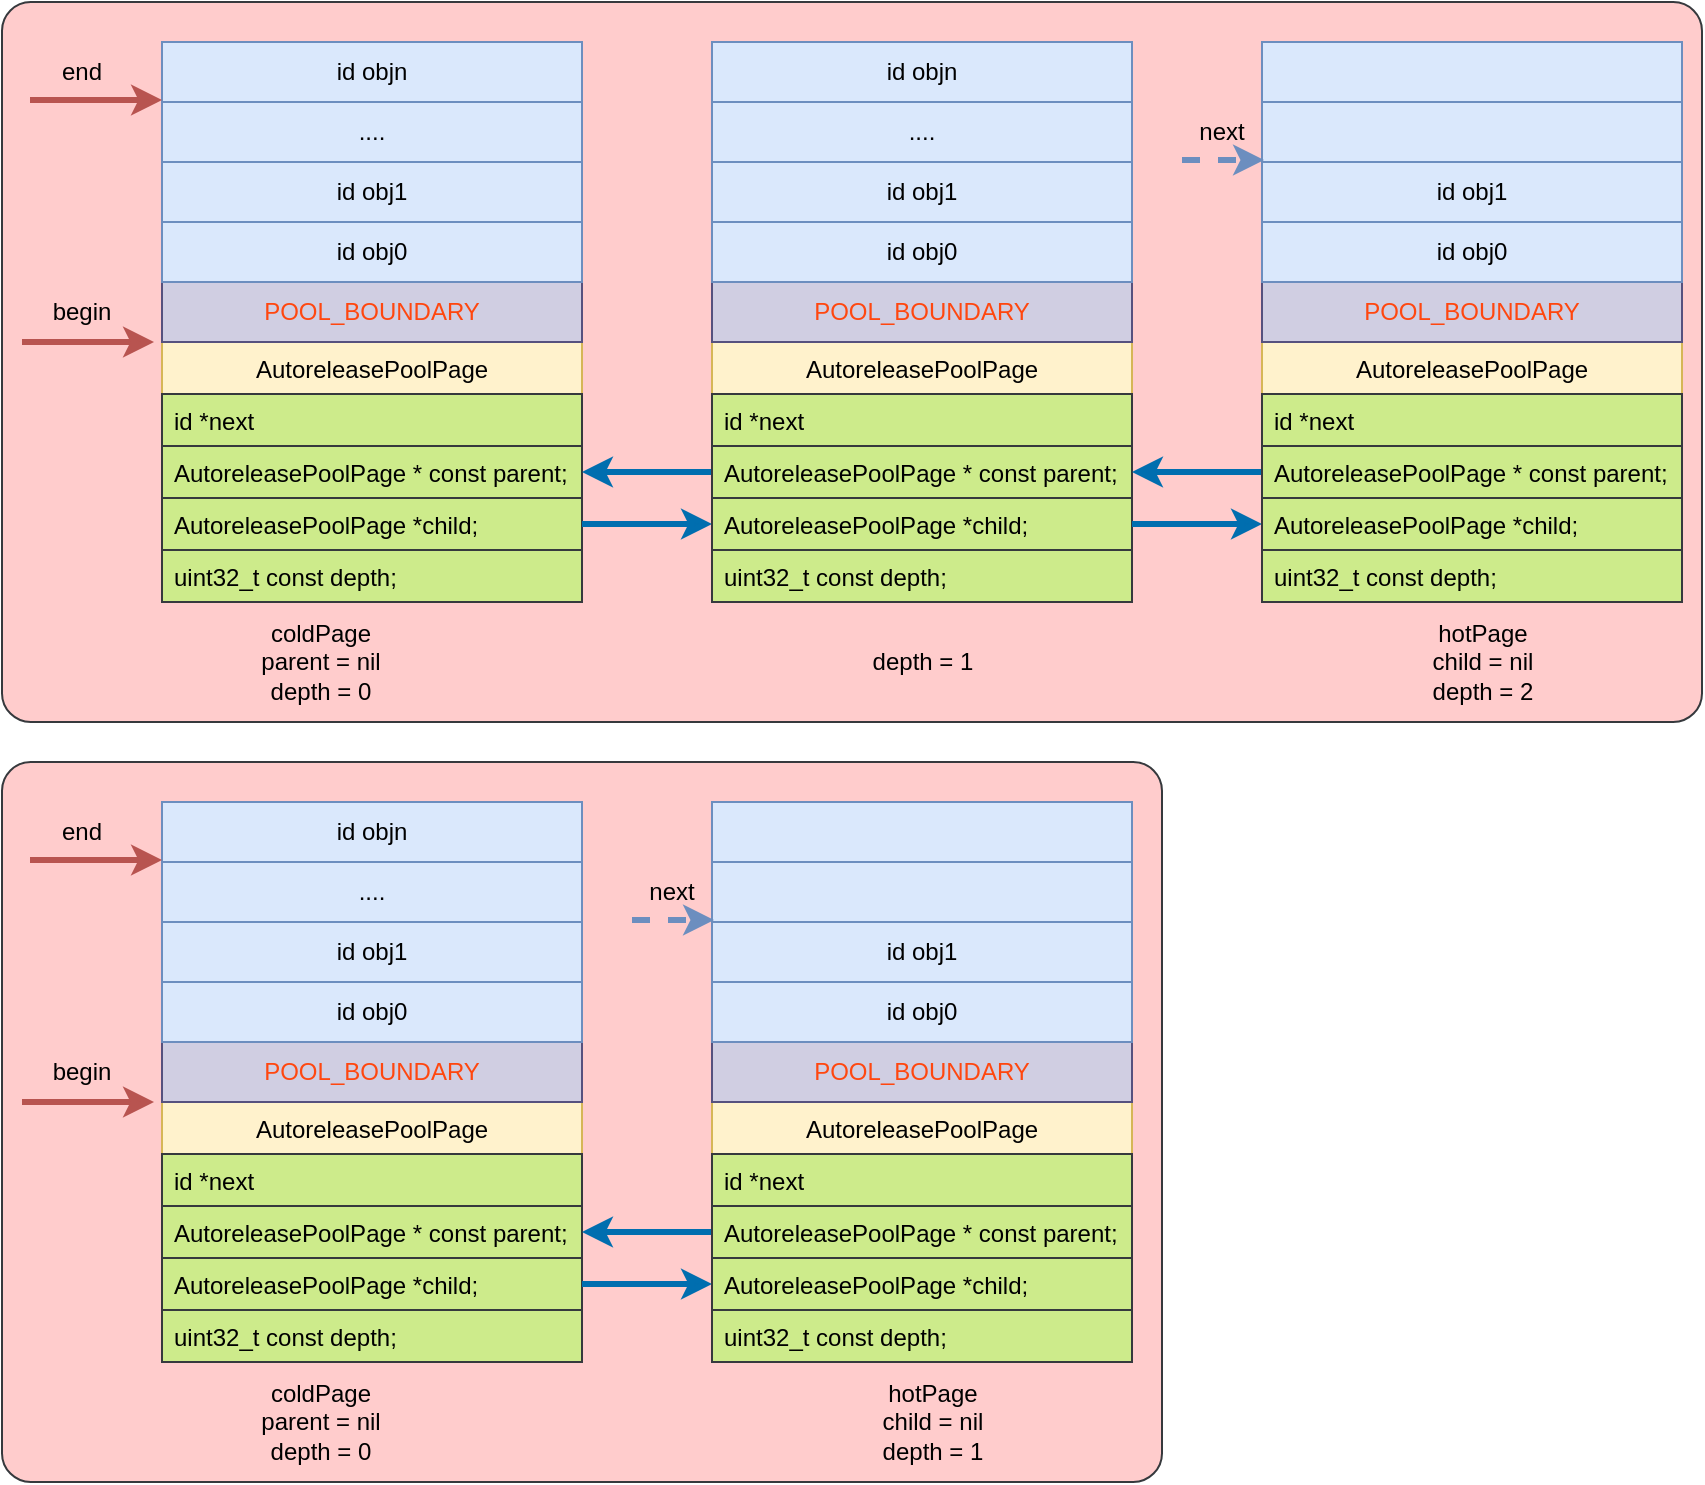 <mxfile version="12.3.2" type="device" pages="1"><diagram id="Kkyo4WjKKMYahtNGKWTK" name="Page-1"><mxGraphModel dx="932" dy="711" grid="1" gridSize="10" guides="1" tooltips="1" connect="1" arrows="1" fold="1" page="1" pageScale="1" pageWidth="850" pageHeight="1100" math="0" shadow="0"><root><mxCell id="0"/><mxCell id="1" parent="0"/><mxCell id="vQXzi5uzvP39zbqUx-no-55" value="" style="rounded=1;whiteSpace=wrap;html=1;arcSize=4;fillColor=#ffcccc;strokeColor=#36393d;" vertex="1" parent="1"><mxGeometry width="850" height="360" as="geometry"/></mxCell><mxCell id="vQXzi5uzvP39zbqUx-no-2" value="AutoreleasePoolPage" style="swimlane;fontStyle=0;childLayout=stackLayout;horizontal=1;startSize=26;fillColor=#fff2cc;horizontalStack=0;resizeParent=1;resizeParentMax=0;resizeLast=0;collapsible=1;marginBottom=0;strokeColor=#d6b656;" vertex="1" parent="1"><mxGeometry x="80" y="170" width="210" height="130" as="geometry"/></mxCell><mxCell id="vQXzi5uzvP39zbqUx-no-3" value="id *next" style="text;strokeColor=#36393d;fillColor=#cdeb8b;align=left;verticalAlign=top;spacingLeft=4;spacingRight=4;overflow=hidden;rotatable=0;points=[[0,0.5],[1,0.5]];portConstraint=eastwest;" vertex="1" parent="vQXzi5uzvP39zbqUx-no-2"><mxGeometry y="26" width="210" height="26" as="geometry"/></mxCell><mxCell id="vQXzi5uzvP39zbqUx-no-4" value="AutoreleasePoolPage * const parent;" style="text;strokeColor=#36393d;fillColor=#cdeb8b;align=left;verticalAlign=top;spacingLeft=4;spacingRight=4;overflow=hidden;rotatable=0;points=[[0,0.5],[1,0.5]];portConstraint=eastwest;" vertex="1" parent="vQXzi5uzvP39zbqUx-no-2"><mxGeometry y="52" width="210" height="26" as="geometry"/></mxCell><mxCell id="vQXzi5uzvP39zbqUx-no-5" value="AutoreleasePoolPage *child;&#10;  &#10;&#10;" style="text;strokeColor=#36393d;fillColor=#cdeb8b;align=left;verticalAlign=top;spacingLeft=4;spacingRight=4;overflow=hidden;rotatable=0;points=[[0,0.5],[1,0.5]];portConstraint=eastwest;" vertex="1" parent="vQXzi5uzvP39zbqUx-no-2"><mxGeometry y="78" width="210" height="26" as="geometry"/></mxCell><mxCell id="vQXzi5uzvP39zbqUx-no-6" value="uint32_t const depth;&#10;" style="text;strokeColor=#36393d;fillColor=#cdeb8b;align=left;verticalAlign=top;spacingLeft=4;spacingRight=4;overflow=hidden;rotatable=0;points=[[0,0.5],[1,0.5]];portConstraint=eastwest;" vertex="1" parent="vQXzi5uzvP39zbqUx-no-2"><mxGeometry y="104" width="210" height="26" as="geometry"/></mxCell><mxCell id="vQXzi5uzvP39zbqUx-no-9" value="&lt;font color=&quot;#ff470f&quot;&gt;POOL_BOUNDARY&lt;/font&gt;" style="rounded=0;whiteSpace=wrap;html=1;fillColor=#d0cee2;strokeColor=#56517e;" vertex="1" parent="1"><mxGeometry x="80" y="140" width="210" height="30" as="geometry"/></mxCell><mxCell id="vQXzi5uzvP39zbqUx-no-10" value="id obj0" style="rounded=0;whiteSpace=wrap;html=1;fillColor=#dae8fc;strokeColor=#6c8ebf;" vertex="1" parent="1"><mxGeometry x="80" y="110" width="210" height="30" as="geometry"/></mxCell><mxCell id="vQXzi5uzvP39zbqUx-no-11" value="id obj1" style="rounded=0;whiteSpace=wrap;html=1;fillColor=#dae8fc;strokeColor=#6c8ebf;" vertex="1" parent="1"><mxGeometry x="80" y="80" width="210" height="30" as="geometry"/></mxCell><mxCell id="vQXzi5uzvP39zbqUx-no-12" value="id objn" style="rounded=0;whiteSpace=wrap;html=1;fillColor=#dae8fc;strokeColor=#6c8ebf;" vertex="1" parent="1"><mxGeometry x="80" y="20" width="210" height="30" as="geometry"/></mxCell><mxCell id="vQXzi5uzvP39zbqUx-no-13" value="...." style="rounded=0;whiteSpace=wrap;html=1;fillColor=#dae8fc;strokeColor=#6c8ebf;" vertex="1" parent="1"><mxGeometry x="80" y="50" width="210" height="30" as="geometry"/></mxCell><mxCell id="vQXzi5uzvP39zbqUx-no-14" value="" style="endArrow=classic;html=1;entryX=1;entryY=0.5;entryDx=0;entryDy=0;fillColor=#1ba1e2;strokeColor=#006EAF;strokeWidth=3;" edge="1" parent="1" source="vQXzi5uzvP39zbqUx-no-18" target="vQXzi5uzvP39zbqUx-no-4"><mxGeometry width="50" height="50" relative="1" as="geometry"><mxPoint x="370" y="235" as="sourcePoint"/><mxPoint x="380" y="235" as="targetPoint"/></mxGeometry></mxCell><mxCell id="vQXzi5uzvP39zbqUx-no-15" value="" style="endArrow=classic;html=1;fillColor=#1ba1e2;strokeColor=#006EAF;strokeWidth=3;" edge="1" parent="1" source="vQXzi5uzvP39zbqUx-no-5" target="vQXzi5uzvP39zbqUx-no-19"><mxGeometry width="50" height="50" relative="1" as="geometry"><mxPoint x="300" y="245" as="sourcePoint"/><mxPoint x="380" y="260" as="targetPoint"/></mxGeometry></mxCell><mxCell id="vQXzi5uzvP39zbqUx-no-16" value="AutoreleasePoolPage" style="swimlane;fontStyle=0;childLayout=stackLayout;horizontal=1;startSize=26;fillColor=#fff2cc;horizontalStack=0;resizeParent=1;resizeParentMax=0;resizeLast=0;collapsible=1;marginBottom=0;strokeColor=#d6b656;" vertex="1" parent="1"><mxGeometry x="355" y="170" width="210" height="130" as="geometry"/></mxCell><mxCell id="vQXzi5uzvP39zbqUx-no-17" value="id *next" style="text;strokeColor=#36393d;fillColor=#cdeb8b;align=left;verticalAlign=top;spacingLeft=4;spacingRight=4;overflow=hidden;rotatable=0;points=[[0,0.5],[1,0.5]];portConstraint=eastwest;" vertex="1" parent="vQXzi5uzvP39zbqUx-no-16"><mxGeometry y="26" width="210" height="26" as="geometry"/></mxCell><mxCell id="vQXzi5uzvP39zbqUx-no-18" value="AutoreleasePoolPage * const parent;" style="text;strokeColor=#36393d;fillColor=#cdeb8b;align=left;verticalAlign=top;spacingLeft=4;spacingRight=4;overflow=hidden;rotatable=0;points=[[0,0.5],[1,0.5]];portConstraint=eastwest;" vertex="1" parent="vQXzi5uzvP39zbqUx-no-16"><mxGeometry y="52" width="210" height="26" as="geometry"/></mxCell><mxCell id="vQXzi5uzvP39zbqUx-no-19" value="AutoreleasePoolPage *child;&#10;  &#10;&#10;" style="text;strokeColor=#36393d;fillColor=#cdeb8b;align=left;verticalAlign=top;spacingLeft=4;spacingRight=4;overflow=hidden;rotatable=0;points=[[0,0.5],[1,0.5]];portConstraint=eastwest;" vertex="1" parent="vQXzi5uzvP39zbqUx-no-16"><mxGeometry y="78" width="210" height="26" as="geometry"/></mxCell><mxCell id="vQXzi5uzvP39zbqUx-no-20" value="uint32_t const depth;&#10;" style="text;strokeColor=#36393d;fillColor=#cdeb8b;align=left;verticalAlign=top;spacingLeft=4;spacingRight=4;overflow=hidden;rotatable=0;points=[[0,0.5],[1,0.5]];portConstraint=eastwest;" vertex="1" parent="vQXzi5uzvP39zbqUx-no-16"><mxGeometry y="104" width="210" height="26" as="geometry"/></mxCell><mxCell id="vQXzi5uzvP39zbqUx-no-21" value="&lt;font color=&quot;#ff470f&quot;&gt;POOL_BOUNDARY&lt;/font&gt;" style="rounded=0;whiteSpace=wrap;html=1;fillColor=#d0cee2;strokeColor=#56517e;" vertex="1" parent="1"><mxGeometry x="355" y="140" width="210" height="30" as="geometry"/></mxCell><mxCell id="vQXzi5uzvP39zbqUx-no-22" value="id obj0" style="rounded=0;whiteSpace=wrap;html=1;fillColor=#dae8fc;strokeColor=#6c8ebf;" vertex="1" parent="1"><mxGeometry x="355" y="110" width="210" height="30" as="geometry"/></mxCell><mxCell id="vQXzi5uzvP39zbqUx-no-23" value="id obj1" style="rounded=0;whiteSpace=wrap;html=1;fillColor=#dae8fc;strokeColor=#6c8ebf;" vertex="1" parent="1"><mxGeometry x="355" y="80" width="210" height="30" as="geometry"/></mxCell><mxCell id="vQXzi5uzvP39zbqUx-no-24" value="id objn" style="rounded=0;whiteSpace=wrap;html=1;fillColor=#dae8fc;strokeColor=#6c8ebf;" vertex="1" parent="1"><mxGeometry x="355" y="20" width="210" height="30" as="geometry"/></mxCell><mxCell id="vQXzi5uzvP39zbqUx-no-25" value="...." style="rounded=0;whiteSpace=wrap;html=1;fillColor=#dae8fc;strokeColor=#6c8ebf;" vertex="1" parent="1"><mxGeometry x="355" y="50" width="210" height="30" as="geometry"/></mxCell><mxCell id="vQXzi5uzvP39zbqUx-no-26" value="" style="endArrow=classic;html=1;entryX=-0.019;entryY=1;entryDx=0;entryDy=0;entryPerimeter=0;fillColor=#f8cecc;strokeColor=#b85450;strokeWidth=3;" edge="1" parent="1" target="vQXzi5uzvP39zbqUx-no-9"><mxGeometry width="50" height="50" relative="1" as="geometry"><mxPoint x="10" y="170" as="sourcePoint"/><mxPoint x="30" y="110" as="targetPoint"/></mxGeometry></mxCell><mxCell id="vQXzi5uzvP39zbqUx-no-28" value="begin" style="text;html=1;strokeColor=none;fillColor=none;align=center;verticalAlign=middle;whiteSpace=wrap;rounded=0;" vertex="1" parent="1"><mxGeometry x="20" y="145" width="40" height="20" as="geometry"/></mxCell><mxCell id="vQXzi5uzvP39zbqUx-no-29" value="end" style="text;html=1;strokeColor=none;fillColor=none;align=center;verticalAlign=middle;whiteSpace=wrap;rounded=0;" vertex="1" parent="1"><mxGeometry x="20" y="25" width="40" height="20" as="geometry"/></mxCell><mxCell id="vQXzi5uzvP39zbqUx-no-30" value="" style="endArrow=classic;html=1;entryX=-0.019;entryY=1;entryDx=0;entryDy=0;entryPerimeter=0;fillColor=#f8cecc;strokeColor=#b85450;strokeWidth=3;" edge="1" parent="1"><mxGeometry width="50" height="50" relative="1" as="geometry"><mxPoint x="14" y="49" as="sourcePoint"/><mxPoint x="80.01" y="49" as="targetPoint"/></mxGeometry></mxCell><mxCell id="vQXzi5uzvP39zbqUx-no-41" value="" style="endArrow=classic;html=1;fillColor=#1ba1e2;strokeColor=#006EAF;strokeWidth=3;" edge="1" parent="1" source="vQXzi5uzvP39zbqUx-no-45" target="vQXzi5uzvP39zbqUx-no-18"><mxGeometry width="50" height="50" relative="1" as="geometry"><mxPoint x="645" y="235" as="sourcePoint"/><mxPoint x="565" y="235" as="targetPoint"/></mxGeometry></mxCell><mxCell id="vQXzi5uzvP39zbqUx-no-42" value="" style="endArrow=classic;html=1;fillColor=#1ba1e2;strokeColor=#006EAF;strokeWidth=3;" edge="1" parent="1" target="vQXzi5uzvP39zbqUx-no-46" source="vQXzi5uzvP39zbqUx-no-19"><mxGeometry width="50" height="50" relative="1" as="geometry"><mxPoint x="565" y="261" as="sourcePoint"/><mxPoint x="655" y="260" as="targetPoint"/></mxGeometry></mxCell><mxCell id="vQXzi5uzvP39zbqUx-no-43" value="AutoreleasePoolPage" style="swimlane;fontStyle=0;childLayout=stackLayout;horizontal=1;startSize=26;fillColor=#fff2cc;horizontalStack=0;resizeParent=1;resizeParentMax=0;resizeLast=0;collapsible=1;marginBottom=0;strokeColor=#d6b656;" vertex="1" parent="1"><mxGeometry x="630" y="170" width="210" height="130" as="geometry"/></mxCell><mxCell id="vQXzi5uzvP39zbqUx-no-44" value="id *next" style="text;strokeColor=#36393d;fillColor=#cdeb8b;align=left;verticalAlign=top;spacingLeft=4;spacingRight=4;overflow=hidden;rotatable=0;points=[[0,0.5],[1,0.5]];portConstraint=eastwest;" vertex="1" parent="vQXzi5uzvP39zbqUx-no-43"><mxGeometry y="26" width="210" height="26" as="geometry"/></mxCell><mxCell id="vQXzi5uzvP39zbqUx-no-45" value="AutoreleasePoolPage * const parent;" style="text;strokeColor=#36393d;fillColor=#cdeb8b;align=left;verticalAlign=top;spacingLeft=4;spacingRight=4;overflow=hidden;rotatable=0;points=[[0,0.5],[1,0.5]];portConstraint=eastwest;" vertex="1" parent="vQXzi5uzvP39zbqUx-no-43"><mxGeometry y="52" width="210" height="26" as="geometry"/></mxCell><mxCell id="vQXzi5uzvP39zbqUx-no-46" value="AutoreleasePoolPage *child;&#10;  &#10;&#10;" style="text;strokeColor=#36393d;fillColor=#cdeb8b;align=left;verticalAlign=top;spacingLeft=4;spacingRight=4;overflow=hidden;rotatable=0;points=[[0,0.5],[1,0.5]];portConstraint=eastwest;" vertex="1" parent="vQXzi5uzvP39zbqUx-no-43"><mxGeometry y="78" width="210" height="26" as="geometry"/></mxCell><mxCell id="vQXzi5uzvP39zbqUx-no-47" value="uint32_t const depth;&#10;" style="text;strokeColor=#36393d;fillColor=#cdeb8b;align=left;verticalAlign=top;spacingLeft=4;spacingRight=4;overflow=hidden;rotatable=0;points=[[0,0.5],[1,0.5]];portConstraint=eastwest;" vertex="1" parent="vQXzi5uzvP39zbqUx-no-43"><mxGeometry y="104" width="210" height="26" as="geometry"/></mxCell><mxCell id="vQXzi5uzvP39zbqUx-no-48" value="&lt;font color=&quot;#ff470f&quot;&gt;POOL_BOUNDARY&lt;/font&gt;" style="rounded=0;whiteSpace=wrap;html=1;fillColor=#d0cee2;strokeColor=#56517e;" vertex="1" parent="1"><mxGeometry x="630" y="140" width="210" height="30" as="geometry"/></mxCell><mxCell id="vQXzi5uzvP39zbqUx-no-49" value="id obj0" style="rounded=0;whiteSpace=wrap;html=1;fillColor=#dae8fc;strokeColor=#6c8ebf;" vertex="1" parent="1"><mxGeometry x="630" y="110" width="210" height="30" as="geometry"/></mxCell><mxCell id="vQXzi5uzvP39zbqUx-no-50" value="id obj1" style="rounded=0;whiteSpace=wrap;html=1;fillColor=#dae8fc;strokeColor=#6c8ebf;" vertex="1" parent="1"><mxGeometry x="630" y="80" width="210" height="30" as="geometry"/></mxCell><mxCell id="vQXzi5uzvP39zbqUx-no-51" value="" style="rounded=0;whiteSpace=wrap;html=1;fillColor=#dae8fc;strokeColor=#6c8ebf;" vertex="1" parent="1"><mxGeometry x="630" y="20" width="210" height="30" as="geometry"/></mxCell><mxCell id="vQXzi5uzvP39zbqUx-no-52" value="" style="rounded=0;whiteSpace=wrap;html=1;fillColor=#dae8fc;strokeColor=#6c8ebf;" vertex="1" parent="1"><mxGeometry x="630" y="50" width="210" height="30" as="geometry"/></mxCell><mxCell id="vQXzi5uzvP39zbqUx-no-53" value="next" style="text;html=1;align=center;verticalAlign=middle;whiteSpace=wrap;rounded=0;" vertex="1" parent="1"><mxGeometry x="590" y="55" width="40" height="20" as="geometry"/></mxCell><mxCell id="vQXzi5uzvP39zbqUx-no-54" value="" style="endArrow=classic;html=1;entryX=-0.019;entryY=1;entryDx=0;entryDy=0;entryPerimeter=0;dashed=1;fillColor=#dae8fc;strokeColor=#6c8ebf;strokeWidth=3;" edge="1" parent="1"><mxGeometry width="50" height="50" relative="1" as="geometry"><mxPoint x="590" y="79" as="sourcePoint"/><mxPoint x="631.01" y="79" as="targetPoint"/></mxGeometry></mxCell><mxCell id="vQXzi5uzvP39zbqUx-no-56" value="coldPage&lt;br&gt;parent = nil&lt;br&gt;depth = 0" style="text;html=1;strokeColor=none;fillColor=none;align=center;verticalAlign=middle;whiteSpace=wrap;rounded=0;" vertex="1" parent="1"><mxGeometry x="119" y="320" width="81" height="20" as="geometry"/></mxCell><mxCell id="vQXzi5uzvP39zbqUx-no-58" value="depth = 1" style="text;html=1;strokeColor=none;fillColor=none;align=center;verticalAlign=middle;whiteSpace=wrap;rounded=0;" vertex="1" parent="1"><mxGeometry x="419.5" y="320" width="81" height="20" as="geometry"/></mxCell><mxCell id="vQXzi5uzvP39zbqUx-no-59" value="hotPage&lt;br&gt;child = nil&lt;br&gt;depth = 2" style="text;html=1;strokeColor=none;fillColor=none;align=center;verticalAlign=middle;whiteSpace=wrap;rounded=0;" vertex="1" parent="1"><mxGeometry x="700" y="320" width="81" height="20" as="geometry"/></mxCell><mxCell id="vQXzi5uzvP39zbqUx-no-60" value="" style="rounded=1;whiteSpace=wrap;html=1;arcSize=4;fillColor=#ffcccc;strokeColor=#36393d;" vertex="1" parent="1"><mxGeometry y="380" width="580" height="360" as="geometry"/></mxCell><mxCell id="vQXzi5uzvP39zbqUx-no-61" value="AutoreleasePoolPage" style="swimlane;fontStyle=0;childLayout=stackLayout;horizontal=1;startSize=26;fillColor=#fff2cc;horizontalStack=0;resizeParent=1;resizeParentMax=0;resizeLast=0;collapsible=1;marginBottom=0;strokeColor=#d6b656;" vertex="1" parent="1"><mxGeometry x="80" y="550" width="210" height="130" as="geometry"/></mxCell><mxCell id="vQXzi5uzvP39zbqUx-no-62" value="id *next" style="text;strokeColor=#36393d;fillColor=#cdeb8b;align=left;verticalAlign=top;spacingLeft=4;spacingRight=4;overflow=hidden;rotatable=0;points=[[0,0.5],[1,0.5]];portConstraint=eastwest;" vertex="1" parent="vQXzi5uzvP39zbqUx-no-61"><mxGeometry y="26" width="210" height="26" as="geometry"/></mxCell><mxCell id="vQXzi5uzvP39zbqUx-no-63" value="AutoreleasePoolPage * const parent;" style="text;strokeColor=#36393d;fillColor=#cdeb8b;align=left;verticalAlign=top;spacingLeft=4;spacingRight=4;overflow=hidden;rotatable=0;points=[[0,0.5],[1,0.5]];portConstraint=eastwest;" vertex="1" parent="vQXzi5uzvP39zbqUx-no-61"><mxGeometry y="52" width="210" height="26" as="geometry"/></mxCell><mxCell id="vQXzi5uzvP39zbqUx-no-64" value="AutoreleasePoolPage *child;&#10;  &#10;&#10;" style="text;strokeColor=#36393d;fillColor=#cdeb8b;align=left;verticalAlign=top;spacingLeft=4;spacingRight=4;overflow=hidden;rotatable=0;points=[[0,0.5],[1,0.5]];portConstraint=eastwest;" vertex="1" parent="vQXzi5uzvP39zbqUx-no-61"><mxGeometry y="78" width="210" height="26" as="geometry"/></mxCell><mxCell id="vQXzi5uzvP39zbqUx-no-65" value="uint32_t const depth;&#10;" style="text;strokeColor=#36393d;fillColor=#cdeb8b;align=left;verticalAlign=top;spacingLeft=4;spacingRight=4;overflow=hidden;rotatable=0;points=[[0,0.5],[1,0.5]];portConstraint=eastwest;" vertex="1" parent="vQXzi5uzvP39zbqUx-no-61"><mxGeometry y="104" width="210" height="26" as="geometry"/></mxCell><mxCell id="vQXzi5uzvP39zbqUx-no-66" value="&lt;font color=&quot;#ff470f&quot;&gt;POOL_BOUNDARY&lt;/font&gt;" style="rounded=0;whiteSpace=wrap;html=1;fillColor=#d0cee2;strokeColor=#56517e;" vertex="1" parent="1"><mxGeometry x="80" y="520" width="210" height="30" as="geometry"/></mxCell><mxCell id="vQXzi5uzvP39zbqUx-no-67" value="id obj0" style="rounded=0;whiteSpace=wrap;html=1;fillColor=#dae8fc;strokeColor=#6c8ebf;" vertex="1" parent="1"><mxGeometry x="80" y="490" width="210" height="30" as="geometry"/></mxCell><mxCell id="vQXzi5uzvP39zbqUx-no-68" value="id obj1" style="rounded=0;whiteSpace=wrap;html=1;fillColor=#dae8fc;strokeColor=#6c8ebf;" vertex="1" parent="1"><mxGeometry x="80" y="460" width="210" height="30" as="geometry"/></mxCell><mxCell id="vQXzi5uzvP39zbqUx-no-69" value="id objn" style="rounded=0;whiteSpace=wrap;html=1;fillColor=#dae8fc;strokeColor=#6c8ebf;" vertex="1" parent="1"><mxGeometry x="80" y="400" width="210" height="30" as="geometry"/></mxCell><mxCell id="vQXzi5uzvP39zbqUx-no-70" value="...." style="rounded=0;whiteSpace=wrap;html=1;fillColor=#dae8fc;strokeColor=#6c8ebf;" vertex="1" parent="1"><mxGeometry x="80" y="430" width="210" height="30" as="geometry"/></mxCell><mxCell id="vQXzi5uzvP39zbqUx-no-71" value="" style="endArrow=classic;html=1;entryX=1;entryY=0.5;entryDx=0;entryDy=0;fillColor=#1ba1e2;strokeColor=#006EAF;strokeWidth=3;" edge="1" parent="1" target="vQXzi5uzvP39zbqUx-no-63"><mxGeometry width="50" height="50" relative="1" as="geometry"><mxPoint x="355" y="615" as="sourcePoint"/><mxPoint x="380" y="615" as="targetPoint"/></mxGeometry></mxCell><mxCell id="vQXzi5uzvP39zbqUx-no-72" value="" style="endArrow=classic;html=1;fillColor=#1ba1e2;strokeColor=#006EAF;strokeWidth=3;" edge="1" parent="1" source="vQXzi5uzvP39zbqUx-no-64"><mxGeometry width="50" height="50" relative="1" as="geometry"><mxPoint x="300" y="625" as="sourcePoint"/><mxPoint x="355" y="641" as="targetPoint"/></mxGeometry></mxCell><mxCell id="vQXzi5uzvP39zbqUx-no-83" value="" style="endArrow=classic;html=1;entryX=-0.019;entryY=1;entryDx=0;entryDy=0;entryPerimeter=0;fillColor=#f8cecc;strokeColor=#b85450;strokeWidth=3;" edge="1" parent="1" target="vQXzi5uzvP39zbqUx-no-66"><mxGeometry width="50" height="50" relative="1" as="geometry"><mxPoint x="10" y="550" as="sourcePoint"/><mxPoint x="30" y="490" as="targetPoint"/></mxGeometry></mxCell><mxCell id="vQXzi5uzvP39zbqUx-no-84" value="begin" style="text;html=1;strokeColor=none;fillColor=none;align=center;verticalAlign=middle;whiteSpace=wrap;rounded=0;" vertex="1" parent="1"><mxGeometry x="20" y="525" width="40" height="20" as="geometry"/></mxCell><mxCell id="vQXzi5uzvP39zbqUx-no-85" value="end" style="text;html=1;strokeColor=none;fillColor=none;align=center;verticalAlign=middle;whiteSpace=wrap;rounded=0;" vertex="1" parent="1"><mxGeometry x="20" y="405" width="40" height="20" as="geometry"/></mxCell><mxCell id="vQXzi5uzvP39zbqUx-no-86" value="" style="endArrow=classic;html=1;entryX=-0.019;entryY=1;entryDx=0;entryDy=0;entryPerimeter=0;fillColor=#f8cecc;strokeColor=#b85450;strokeWidth=3;" edge="1" parent="1"><mxGeometry width="50" height="50" relative="1" as="geometry"><mxPoint x="14" y="429" as="sourcePoint"/><mxPoint x="80.01" y="429" as="targetPoint"/></mxGeometry></mxCell><mxCell id="vQXzi5uzvP39zbqUx-no-89" value="AutoreleasePoolPage" style="swimlane;fontStyle=0;childLayout=stackLayout;horizontal=1;startSize=26;fillColor=#fff2cc;horizontalStack=0;resizeParent=1;resizeParentMax=0;resizeLast=0;collapsible=1;marginBottom=0;strokeColor=#d6b656;" vertex="1" parent="1"><mxGeometry x="355" y="550" width="210" height="130" as="geometry"/></mxCell><mxCell id="vQXzi5uzvP39zbqUx-no-90" value="id *next" style="text;strokeColor=#36393d;fillColor=#cdeb8b;align=left;verticalAlign=top;spacingLeft=4;spacingRight=4;overflow=hidden;rotatable=0;points=[[0,0.5],[1,0.5]];portConstraint=eastwest;" vertex="1" parent="vQXzi5uzvP39zbqUx-no-89"><mxGeometry y="26" width="210" height="26" as="geometry"/></mxCell><mxCell id="vQXzi5uzvP39zbqUx-no-91" value="AutoreleasePoolPage * const parent;" style="text;strokeColor=#36393d;fillColor=#cdeb8b;align=left;verticalAlign=top;spacingLeft=4;spacingRight=4;overflow=hidden;rotatable=0;points=[[0,0.5],[1,0.5]];portConstraint=eastwest;" vertex="1" parent="vQXzi5uzvP39zbqUx-no-89"><mxGeometry y="52" width="210" height="26" as="geometry"/></mxCell><mxCell id="vQXzi5uzvP39zbqUx-no-92" value="AutoreleasePoolPage *child;&#10;  &#10;&#10;" style="text;strokeColor=#36393d;fillColor=#cdeb8b;align=left;verticalAlign=top;spacingLeft=4;spacingRight=4;overflow=hidden;rotatable=0;points=[[0,0.5],[1,0.5]];portConstraint=eastwest;" vertex="1" parent="vQXzi5uzvP39zbqUx-no-89"><mxGeometry y="78" width="210" height="26" as="geometry"/></mxCell><mxCell id="vQXzi5uzvP39zbqUx-no-93" value="uint32_t const depth;&#10;" style="text;strokeColor=#36393d;fillColor=#cdeb8b;align=left;verticalAlign=top;spacingLeft=4;spacingRight=4;overflow=hidden;rotatable=0;points=[[0,0.5],[1,0.5]];portConstraint=eastwest;" vertex="1" parent="vQXzi5uzvP39zbqUx-no-89"><mxGeometry y="104" width="210" height="26" as="geometry"/></mxCell><mxCell id="vQXzi5uzvP39zbqUx-no-94" value="&lt;font color=&quot;#ff470f&quot;&gt;POOL_BOUNDARY&lt;/font&gt;" style="rounded=0;whiteSpace=wrap;html=1;fillColor=#d0cee2;strokeColor=#56517e;" vertex="1" parent="1"><mxGeometry x="355" y="520" width="210" height="30" as="geometry"/></mxCell><mxCell id="vQXzi5uzvP39zbqUx-no-95" value="id obj0" style="rounded=0;whiteSpace=wrap;html=1;fillColor=#dae8fc;strokeColor=#6c8ebf;" vertex="1" parent="1"><mxGeometry x="355" y="490" width="210" height="30" as="geometry"/></mxCell><mxCell id="vQXzi5uzvP39zbqUx-no-96" value="id obj1" style="rounded=0;whiteSpace=wrap;html=1;fillColor=#dae8fc;strokeColor=#6c8ebf;" vertex="1" parent="1"><mxGeometry x="355" y="460" width="210" height="30" as="geometry"/></mxCell><mxCell id="vQXzi5uzvP39zbqUx-no-97" value="" style="rounded=0;whiteSpace=wrap;html=1;fillColor=#dae8fc;strokeColor=#6c8ebf;" vertex="1" parent="1"><mxGeometry x="355" y="400" width="210" height="30" as="geometry"/></mxCell><mxCell id="vQXzi5uzvP39zbqUx-no-98" value="" style="rounded=0;whiteSpace=wrap;html=1;fillColor=#dae8fc;strokeColor=#6c8ebf;" vertex="1" parent="1"><mxGeometry x="355" y="430" width="210" height="30" as="geometry"/></mxCell><mxCell id="vQXzi5uzvP39zbqUx-no-99" value="next" style="text;html=1;align=center;verticalAlign=middle;whiteSpace=wrap;rounded=0;" vertex="1" parent="1"><mxGeometry x="315" y="435" width="40" height="20" as="geometry"/></mxCell><mxCell id="vQXzi5uzvP39zbqUx-no-100" value="" style="endArrow=classic;html=1;entryX=-0.019;entryY=1;entryDx=0;entryDy=0;entryPerimeter=0;dashed=1;fillColor=#dae8fc;strokeColor=#6c8ebf;strokeWidth=3;" edge="1" parent="1"><mxGeometry width="50" height="50" relative="1" as="geometry"><mxPoint x="315" y="459" as="sourcePoint"/><mxPoint x="356.01" y="459" as="targetPoint"/></mxGeometry></mxCell><mxCell id="vQXzi5uzvP39zbqUx-no-101" value="coldPage&lt;br&gt;parent = nil&lt;br&gt;depth = 0" style="text;html=1;strokeColor=none;fillColor=none;align=center;verticalAlign=middle;whiteSpace=wrap;rounded=0;" vertex="1" parent="1"><mxGeometry x="119" y="700" width="81" height="20" as="geometry"/></mxCell><mxCell id="vQXzi5uzvP39zbqUx-no-103" value="hotPage&lt;br&gt;child = nil&lt;br&gt;depth = 1" style="text;html=1;strokeColor=none;fillColor=none;align=center;verticalAlign=middle;whiteSpace=wrap;rounded=0;" vertex="1" parent="1"><mxGeometry x="425" y="700" width="81" height="20" as="geometry"/></mxCell></root></mxGraphModel></diagram></mxfile>